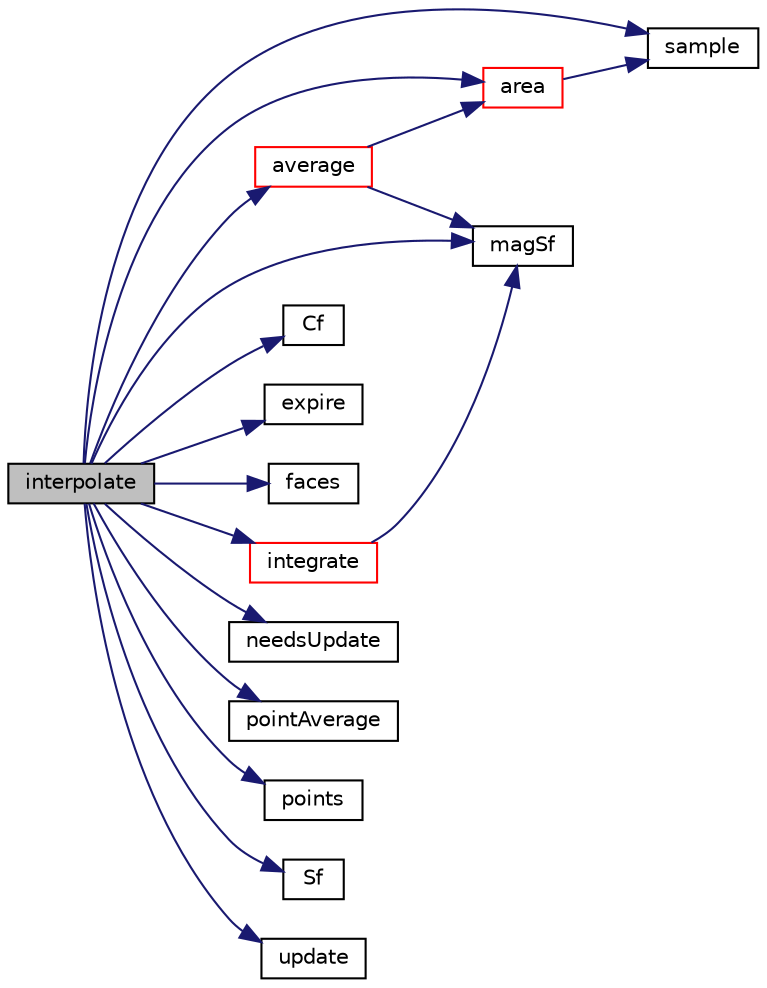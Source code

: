 digraph "interpolate"
{
  bgcolor="transparent";
  edge [fontname="Helvetica",fontsize="10",labelfontname="Helvetica",labelfontsize="10"];
  node [fontname="Helvetica",fontsize="10",shape=record];
  rankdir="LR";
  Node1 [label="interpolate",height=0.2,width=0.4,color="black", fillcolor="grey75", style="filled", fontcolor="black"];
  Node1 -> Node2 [color="midnightblue",fontsize="10",style="solid",fontname="Helvetica"];
  Node2 [label="area",height=0.2,width=0.4,color="red",URL="$a02295.html#a8dbda5f423a444f1bafeae62c944e6a2",tooltip="The total surface area. "];
  Node2 -> Node3 [color="midnightblue",fontsize="10",style="solid",fontname="Helvetica"];
  Node3 [label="sample",height=0.2,width=0.4,color="black",URL="$a02295.html#a937313c5919ad0e4dc8f451fe7fff1fe",tooltip="Sample field on surface. "];
  Node1 -> Node4 [color="midnightblue",fontsize="10",style="solid",fontname="Helvetica"];
  Node4 [label="average",height=0.2,width=0.4,color="red",URL="$a02295.html#a8005642fb34cac46449ba05365e5884b",tooltip="Area-averaged value of a field across the surface. "];
  Node4 -> Node5 [color="midnightblue",fontsize="10",style="solid",fontname="Helvetica"];
  Node5 [label="magSf",height=0.2,width=0.4,color="black",URL="$a02295.html#af3911113e534bb184d697a9add80c55c",tooltip="Return face area magnitudes. "];
  Node4 -> Node2 [color="midnightblue",fontsize="10",style="solid",fontname="Helvetica"];
  Node1 -> Node6 [color="midnightblue",fontsize="10",style="solid",fontname="Helvetica"];
  Node6 [label="Cf",height=0.2,width=0.4,color="black",URL="$a02295.html#aae490bbff628cade44818839b3fe93bf",tooltip="Return face centres as vectorField. "];
  Node1 -> Node7 [color="midnightblue",fontsize="10",style="solid",fontname="Helvetica"];
  Node7 [label="expire",height=0.2,width=0.4,color="black",URL="$a02295.html#ae81b0dfa2a0d9a818c2dcba7fdcaee96",tooltip="Mark the surface as needing an update. "];
  Node1 -> Node8 [color="midnightblue",fontsize="10",style="solid",fontname="Helvetica"];
  Node8 [label="faces",height=0.2,width=0.4,color="black",URL="$a02295.html#a23ca4b0f5e216674cd6bdd98aa90563e",tooltip="Faces of surface. "];
  Node1 -> Node9 [color="midnightblue",fontsize="10",style="solid",fontname="Helvetica"];
  Node9 [label="integrate",height=0.2,width=0.4,color="red",URL="$a02295.html#a686fcd1c3d0f8f8974a7e4e9224f5479",tooltip="Integration of a field across the surface. "];
  Node9 -> Node5 [color="midnightblue",fontsize="10",style="solid",fontname="Helvetica"];
  Node1 -> Node5 [color="midnightblue",fontsize="10",style="solid",fontname="Helvetica"];
  Node1 -> Node10 [color="midnightblue",fontsize="10",style="solid",fontname="Helvetica"];
  Node10 [label="needsUpdate",height=0.2,width=0.4,color="black",URL="$a02295.html#a5c45738d1af7b3b71d8e9de480d03065",tooltip="Does the surface need an update? "];
  Node1 -> Node11 [color="midnightblue",fontsize="10",style="solid",fontname="Helvetica"];
  Node11 [label="pointAverage",height=0.2,width=0.4,color="black",URL="$a02295.html#a9063118abf1ae763a4165dd8c5c474f3",tooltip="Interpolate from points to cell centre. "];
  Node1 -> Node12 [color="midnightblue",fontsize="10",style="solid",fontname="Helvetica"];
  Node12 [label="points",height=0.2,width=0.4,color="black",URL="$a02295.html#aff2a8eddc9329f3a923a0bf3b1bdd364",tooltip="Points of surface. "];
  Node1 -> Node3 [color="midnightblue",fontsize="10",style="solid",fontname="Helvetica"];
  Node1 -> Node13 [color="midnightblue",fontsize="10",style="solid",fontname="Helvetica"];
  Node13 [label="Sf",height=0.2,width=0.4,color="black",URL="$a02295.html#a3113bc602401d965fc6f373b993f0690",tooltip="Return face area vectors. "];
  Node1 -> Node14 [color="midnightblue",fontsize="10",style="solid",fontname="Helvetica"];
  Node14 [label="update",height=0.2,width=0.4,color="black",URL="$a02295.html#a828de7d1ada41e561fd9845489bd9534",tooltip="Update the surface as required. "];
}
